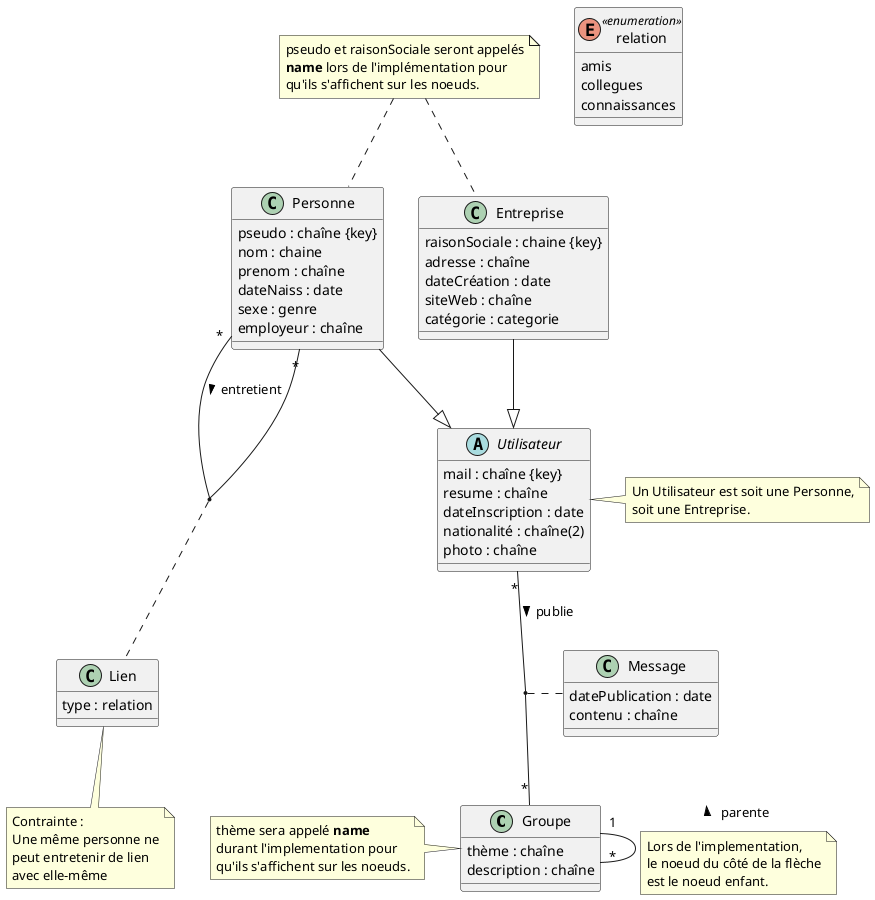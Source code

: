 @startuml

class Groupe{
    thème : chaîne
    description : chaîne
}
enum relation <<enumeration>>{ 
    amis
    collegues
    connaissances
}
abstract class Utilisateur{
    mail : chaîne {key}
    resume : chaîne
    dateInscription : date
    {field}nationalité : chaîne(2)
    photo : chaîne
}
class Lien{
    type : relation
}
class Personne{
    pseudo : chaîne {key}
    nom : chaine
    prenom : chaîne
    dateNaiss : date
    {field} sexe : genre
    employeur : chaîne
}

class Entreprise{
    raisonSociale : chaine {key}
    adresse : chaîne
    dateCréation : date
    siteWeb : chaîne
    catégorie : categorie
}

note right of Utilisateur
Un Utilisateur est soit une Personne,
soit une Entreprise.
end note

class Message {
    datePublication : date
    contenu : chaîne
}



Personne --|> Utilisateur
Entreprise --|> Utilisateur
Personne "*" -- "*" Personne : entretient >
(Personne,Personne) . Lien 

Groupe "1" -- "*" Groupe : parente <
note on link : Lors de l'implementation,\nle noeud du côté de la flèche\nest le noeud enfant.
Utilisateur "*" -- "*" Groupe : publie >
(Utilisateur,Groupe) .. Message

note "pseudo et raisonSociale seront appelés\n**name** lors de l'implémentation pour\nqu'ils s'affichent sur les noeuds." as N1

note bottom of Lien 
Contrainte :
Une même personne ne
peut entretenir de lien
avec elle-même
end note

note "thème sera appelé **name**\ndurant l'implementation pour\nqu'ils s'affichent sur les noeuds." as N3


N3 . Groupe
N1 .. Entreprise
N1 .. Personne
@enduml